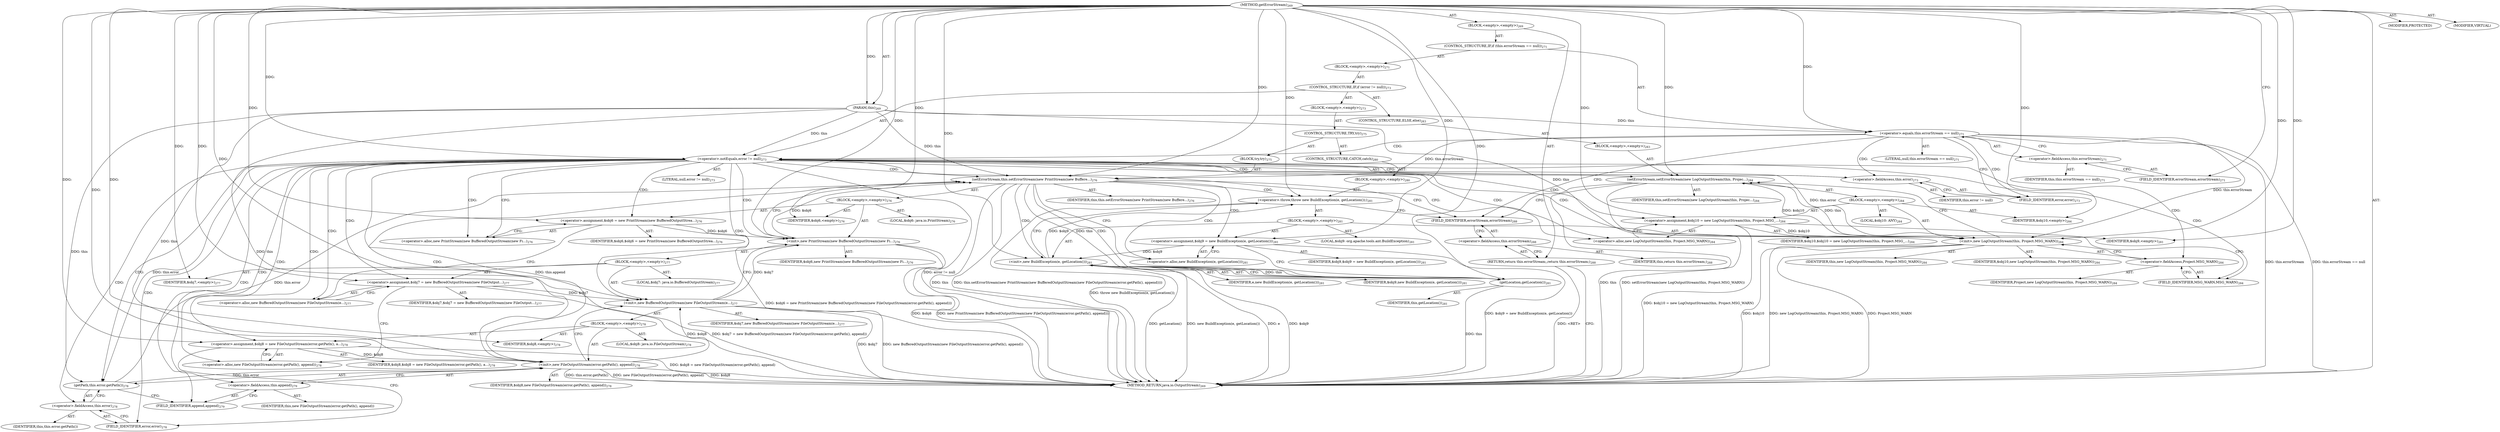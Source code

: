 digraph "getErrorStream" {  
"111669149702" [label = <(METHOD,getErrorStream)<SUB>269</SUB>> ]
"115964116997" [label = <(PARAM,this)<SUB>269</SUB>> ]
"25769803794" [label = <(BLOCK,&lt;empty&gt;,&lt;empty&gt;)<SUB>269</SUB>> ]
"47244640262" [label = <(CONTROL_STRUCTURE,IF,if (this.errorStream == null))<SUB>271</SUB>> ]
"30064771144" [label = <(&lt;operator&gt;.equals,this.errorStream == null)<SUB>271</SUB>> ]
"30064771145" [label = <(&lt;operator&gt;.fieldAccess,this.errorStream)<SUB>271</SUB>> ]
"68719476750" [label = <(IDENTIFIER,this,this.errorStream == null)<SUB>271</SUB>> ]
"55834574872" [label = <(FIELD_IDENTIFIER,errorStream,errorStream)<SUB>271</SUB>> ]
"90194313228" [label = <(LITERAL,null,this.errorStream == null)<SUB>271</SUB>> ]
"25769803795" [label = <(BLOCK,&lt;empty&gt;,&lt;empty&gt;)<SUB>271</SUB>> ]
"47244640263" [label = <(CONTROL_STRUCTURE,IF,if (error != null))<SUB>273</SUB>> ]
"30064771146" [label = <(&lt;operator&gt;.notEquals,error != null)<SUB>273</SUB>> ]
"30064771147" [label = <(&lt;operator&gt;.fieldAccess,this.error)<SUB>273</SUB>> ]
"68719476850" [label = <(IDENTIFIER,this,error != null)> ]
"55834574873" [label = <(FIELD_IDENTIFIER,error,error)<SUB>273</SUB>> ]
"90194313229" [label = <(LITERAL,null,error != null)<SUB>273</SUB>> ]
"25769803796" [label = <(BLOCK,&lt;empty&gt;,&lt;empty&gt;)<SUB>273</SUB>> ]
"47244640264" [label = <(CONTROL_STRUCTURE,TRY,try)<SUB>275</SUB>> ]
"25769803797" [label = <(BLOCK,try,try)<SUB>275</SUB>> ]
"30064771148" [label = <(setErrorStream,this.setErrorStream(new PrintStream(new Buffere...)<SUB>276</SUB>> ]
"68719476751" [label = <(IDENTIFIER,this,this.setErrorStream(new PrintStream(new Buffere...)<SUB>276</SUB>> ]
"25769803798" [label = <(BLOCK,&lt;empty&gt;,&lt;empty&gt;)<SUB>276</SUB>> ]
"94489280518" [label = <(LOCAL,$obj6: java.io.PrintStream)<SUB>276</SUB>> ]
"30064771149" [label = <(&lt;operator&gt;.assignment,$obj6 = new PrintStream(new BufferedOutputStrea...)<SUB>276</SUB>> ]
"68719476851" [label = <(IDENTIFIER,$obj6,$obj6 = new PrintStream(new BufferedOutputStrea...)<SUB>276</SUB>> ]
"30064771150" [label = <(&lt;operator&gt;.alloc,new PrintStream(new BufferedOutputStream(new Fi...)<SUB>276</SUB>> ]
"30064771151" [label = <(&lt;init&gt;,new PrintStream(new BufferedOutputStream(new Fi...)<SUB>276</SUB>> ]
"68719476852" [label = <(IDENTIFIER,$obj6,new PrintStream(new BufferedOutputStream(new Fi...)<SUB>276</SUB>> ]
"25769803799" [label = <(BLOCK,&lt;empty&gt;,&lt;empty&gt;)<SUB>277</SUB>> ]
"94489280519" [label = <(LOCAL,$obj7: java.io.BufferedOutputStream)<SUB>277</SUB>> ]
"30064771152" [label = <(&lt;operator&gt;.assignment,$obj7 = new BufferedOutputStream(new FileOutput...)<SUB>277</SUB>> ]
"68719476853" [label = <(IDENTIFIER,$obj7,$obj7 = new BufferedOutputStream(new FileOutput...)<SUB>277</SUB>> ]
"30064771153" [label = <(&lt;operator&gt;.alloc,new BufferedOutputStream(new FileOutputStream(e...)<SUB>277</SUB>> ]
"30064771154" [label = <(&lt;init&gt;,new BufferedOutputStream(new FileOutputStream(e...)<SUB>277</SUB>> ]
"68719476854" [label = <(IDENTIFIER,$obj7,new BufferedOutputStream(new FileOutputStream(e...)<SUB>277</SUB>> ]
"25769803800" [label = <(BLOCK,&lt;empty&gt;,&lt;empty&gt;)<SUB>278</SUB>> ]
"94489280520" [label = <(LOCAL,$obj8: java.io.FileOutputStream)<SUB>278</SUB>> ]
"30064771155" [label = <(&lt;operator&gt;.assignment,$obj8 = new FileOutputStream(error.getPath(), a...)<SUB>278</SUB>> ]
"68719476855" [label = <(IDENTIFIER,$obj8,$obj8 = new FileOutputStream(error.getPath(), a...)<SUB>278</SUB>> ]
"30064771156" [label = <(&lt;operator&gt;.alloc,new FileOutputStream(error.getPath(), append))<SUB>278</SUB>> ]
"30064771157" [label = <(&lt;init&gt;,new FileOutputStream(error.getPath(), append))<SUB>278</SUB>> ]
"68719476856" [label = <(IDENTIFIER,$obj8,new FileOutputStream(error.getPath(), append))<SUB>278</SUB>> ]
"30064771158" [label = <(getPath,this.error.getPath())<SUB>278</SUB>> ]
"30064771159" [label = <(&lt;operator&gt;.fieldAccess,this.error)<SUB>278</SUB>> ]
"68719476857" [label = <(IDENTIFIER,this,this.error.getPath())> ]
"55834574874" [label = <(FIELD_IDENTIFIER,error,error)<SUB>278</SUB>> ]
"30064771160" [label = <(&lt;operator&gt;.fieldAccess,this.append)<SUB>279</SUB>> ]
"68719476858" [label = <(IDENTIFIER,this,new FileOutputStream(error.getPath(), append))> ]
"55834574875" [label = <(FIELD_IDENTIFIER,append,append)<SUB>279</SUB>> ]
"68719476859" [label = <(IDENTIFIER,$obj8,&lt;empty&gt;)<SUB>278</SUB>> ]
"68719476860" [label = <(IDENTIFIER,$obj7,&lt;empty&gt;)<SUB>277</SUB>> ]
"68719476861" [label = <(IDENTIFIER,$obj6,&lt;empty&gt;)<SUB>276</SUB>> ]
"47244640265" [label = <(CONTROL_STRUCTURE,CATCH,catch)<SUB>280</SUB>> ]
"25769803801" [label = <(BLOCK,&lt;empty&gt;,&lt;empty&gt;)<SUB>280</SUB>> ]
"30064771161" [label = <(&lt;operator&gt;.throw,throw new BuildException(e, getLocation());)<SUB>281</SUB>> ]
"25769803802" [label = <(BLOCK,&lt;empty&gt;,&lt;empty&gt;)<SUB>281</SUB>> ]
"94489280521" [label = <(LOCAL,$obj9: org.apache.tools.ant.BuildException)<SUB>281</SUB>> ]
"30064771162" [label = <(&lt;operator&gt;.assignment,$obj9 = new BuildException(e, getLocation()))<SUB>281</SUB>> ]
"68719476862" [label = <(IDENTIFIER,$obj9,$obj9 = new BuildException(e, getLocation()))<SUB>281</SUB>> ]
"30064771163" [label = <(&lt;operator&gt;.alloc,new BuildException(e, getLocation()))<SUB>281</SUB>> ]
"30064771164" [label = <(&lt;init&gt;,new BuildException(e, getLocation()))<SUB>281</SUB>> ]
"68719476863" [label = <(IDENTIFIER,$obj9,new BuildException(e, getLocation()))<SUB>281</SUB>> ]
"68719476864" [label = <(IDENTIFIER,e,new BuildException(e, getLocation()))<SUB>281</SUB>> ]
"30064771165" [label = <(getLocation,getLocation())<SUB>281</SUB>> ]
"68719476752" [label = <(IDENTIFIER,this,getLocation())<SUB>281</SUB>> ]
"68719476865" [label = <(IDENTIFIER,$obj9,&lt;empty&gt;)<SUB>281</SUB>> ]
"47244640266" [label = <(CONTROL_STRUCTURE,ELSE,else)<SUB>283</SUB>> ]
"25769803803" [label = <(BLOCK,&lt;empty&gt;,&lt;empty&gt;)<SUB>283</SUB>> ]
"30064771166" [label = <(setErrorStream,setErrorStream(new LogOutputStream(this, Projec...)<SUB>284</SUB>> ]
"68719476754" [label = <(IDENTIFIER,this,setErrorStream(new LogOutputStream(this, Projec...)<SUB>284</SUB>> ]
"25769803804" [label = <(BLOCK,&lt;empty&gt;,&lt;empty&gt;)<SUB>284</SUB>> ]
"94489280522" [label = <(LOCAL,$obj10: ANY)<SUB>284</SUB>> ]
"30064771167" [label = <(&lt;operator&gt;.assignment,$obj10 = new LogOutputStream(this, Project.MSG_...)<SUB>284</SUB>> ]
"68719476866" [label = <(IDENTIFIER,$obj10,$obj10 = new LogOutputStream(this, Project.MSG_...)<SUB>284</SUB>> ]
"30064771168" [label = <(&lt;operator&gt;.alloc,new LogOutputStream(this, Project.MSG_WARN))<SUB>284</SUB>> ]
"30064771169" [label = <(&lt;init&gt;,new LogOutputStream(this, Project.MSG_WARN))<SUB>284</SUB>> ]
"68719476867" [label = <(IDENTIFIER,$obj10,new LogOutputStream(this, Project.MSG_WARN))<SUB>284</SUB>> ]
"68719476753" [label = <(IDENTIFIER,this,new LogOutputStream(this, Project.MSG_WARN))<SUB>284</SUB>> ]
"30064771170" [label = <(&lt;operator&gt;.fieldAccess,Project.MSG_WARN)<SUB>284</SUB>> ]
"68719476868" [label = <(IDENTIFIER,Project,new LogOutputStream(this, Project.MSG_WARN))<SUB>284</SUB>> ]
"55834574876" [label = <(FIELD_IDENTIFIER,MSG_WARN,MSG_WARN)<SUB>284</SUB>> ]
"68719476869" [label = <(IDENTIFIER,$obj10,&lt;empty&gt;)<SUB>284</SUB>> ]
"146028888066" [label = <(RETURN,return this.errorStream;,return this.errorStream;)<SUB>288</SUB>> ]
"30064771171" [label = <(&lt;operator&gt;.fieldAccess,this.errorStream)<SUB>288</SUB>> ]
"68719476755" [label = <(IDENTIFIER,this,return this.errorStream;)<SUB>288</SUB>> ]
"55834574877" [label = <(FIELD_IDENTIFIER,errorStream,errorStream)<SUB>288</SUB>> ]
"133143986214" [label = <(MODIFIER,PROTECTED)> ]
"133143986215" [label = <(MODIFIER,VIRTUAL)> ]
"128849018886" [label = <(METHOD_RETURN,java.io.OutputStream)<SUB>269</SUB>> ]
  "111669149702" -> "115964116997"  [ label = "AST: "] 
  "111669149702" -> "25769803794"  [ label = "AST: "] 
  "111669149702" -> "133143986214"  [ label = "AST: "] 
  "111669149702" -> "133143986215"  [ label = "AST: "] 
  "111669149702" -> "128849018886"  [ label = "AST: "] 
  "25769803794" -> "47244640262"  [ label = "AST: "] 
  "25769803794" -> "146028888066"  [ label = "AST: "] 
  "47244640262" -> "30064771144"  [ label = "AST: "] 
  "47244640262" -> "25769803795"  [ label = "AST: "] 
  "30064771144" -> "30064771145"  [ label = "AST: "] 
  "30064771144" -> "90194313228"  [ label = "AST: "] 
  "30064771145" -> "68719476750"  [ label = "AST: "] 
  "30064771145" -> "55834574872"  [ label = "AST: "] 
  "25769803795" -> "47244640263"  [ label = "AST: "] 
  "47244640263" -> "30064771146"  [ label = "AST: "] 
  "47244640263" -> "25769803796"  [ label = "AST: "] 
  "47244640263" -> "47244640266"  [ label = "AST: "] 
  "30064771146" -> "30064771147"  [ label = "AST: "] 
  "30064771146" -> "90194313229"  [ label = "AST: "] 
  "30064771147" -> "68719476850"  [ label = "AST: "] 
  "30064771147" -> "55834574873"  [ label = "AST: "] 
  "25769803796" -> "47244640264"  [ label = "AST: "] 
  "47244640264" -> "25769803797"  [ label = "AST: "] 
  "47244640264" -> "47244640265"  [ label = "AST: "] 
  "25769803797" -> "30064771148"  [ label = "AST: "] 
  "30064771148" -> "68719476751"  [ label = "AST: "] 
  "30064771148" -> "25769803798"  [ label = "AST: "] 
  "25769803798" -> "94489280518"  [ label = "AST: "] 
  "25769803798" -> "30064771149"  [ label = "AST: "] 
  "25769803798" -> "30064771151"  [ label = "AST: "] 
  "25769803798" -> "68719476861"  [ label = "AST: "] 
  "30064771149" -> "68719476851"  [ label = "AST: "] 
  "30064771149" -> "30064771150"  [ label = "AST: "] 
  "30064771151" -> "68719476852"  [ label = "AST: "] 
  "30064771151" -> "25769803799"  [ label = "AST: "] 
  "25769803799" -> "94489280519"  [ label = "AST: "] 
  "25769803799" -> "30064771152"  [ label = "AST: "] 
  "25769803799" -> "30064771154"  [ label = "AST: "] 
  "25769803799" -> "68719476860"  [ label = "AST: "] 
  "30064771152" -> "68719476853"  [ label = "AST: "] 
  "30064771152" -> "30064771153"  [ label = "AST: "] 
  "30064771154" -> "68719476854"  [ label = "AST: "] 
  "30064771154" -> "25769803800"  [ label = "AST: "] 
  "25769803800" -> "94489280520"  [ label = "AST: "] 
  "25769803800" -> "30064771155"  [ label = "AST: "] 
  "25769803800" -> "30064771157"  [ label = "AST: "] 
  "25769803800" -> "68719476859"  [ label = "AST: "] 
  "30064771155" -> "68719476855"  [ label = "AST: "] 
  "30064771155" -> "30064771156"  [ label = "AST: "] 
  "30064771157" -> "68719476856"  [ label = "AST: "] 
  "30064771157" -> "30064771158"  [ label = "AST: "] 
  "30064771157" -> "30064771160"  [ label = "AST: "] 
  "30064771158" -> "30064771159"  [ label = "AST: "] 
  "30064771159" -> "68719476857"  [ label = "AST: "] 
  "30064771159" -> "55834574874"  [ label = "AST: "] 
  "30064771160" -> "68719476858"  [ label = "AST: "] 
  "30064771160" -> "55834574875"  [ label = "AST: "] 
  "47244640265" -> "25769803801"  [ label = "AST: "] 
  "25769803801" -> "30064771161"  [ label = "AST: "] 
  "30064771161" -> "25769803802"  [ label = "AST: "] 
  "25769803802" -> "94489280521"  [ label = "AST: "] 
  "25769803802" -> "30064771162"  [ label = "AST: "] 
  "25769803802" -> "30064771164"  [ label = "AST: "] 
  "25769803802" -> "68719476865"  [ label = "AST: "] 
  "30064771162" -> "68719476862"  [ label = "AST: "] 
  "30064771162" -> "30064771163"  [ label = "AST: "] 
  "30064771164" -> "68719476863"  [ label = "AST: "] 
  "30064771164" -> "68719476864"  [ label = "AST: "] 
  "30064771164" -> "30064771165"  [ label = "AST: "] 
  "30064771165" -> "68719476752"  [ label = "AST: "] 
  "47244640266" -> "25769803803"  [ label = "AST: "] 
  "25769803803" -> "30064771166"  [ label = "AST: "] 
  "30064771166" -> "68719476754"  [ label = "AST: "] 
  "30064771166" -> "25769803804"  [ label = "AST: "] 
  "25769803804" -> "94489280522"  [ label = "AST: "] 
  "25769803804" -> "30064771167"  [ label = "AST: "] 
  "25769803804" -> "30064771169"  [ label = "AST: "] 
  "25769803804" -> "68719476869"  [ label = "AST: "] 
  "30064771167" -> "68719476866"  [ label = "AST: "] 
  "30064771167" -> "30064771168"  [ label = "AST: "] 
  "30064771169" -> "68719476867"  [ label = "AST: "] 
  "30064771169" -> "68719476753"  [ label = "AST: "] 
  "30064771169" -> "30064771170"  [ label = "AST: "] 
  "30064771170" -> "68719476868"  [ label = "AST: "] 
  "30064771170" -> "55834574876"  [ label = "AST: "] 
  "146028888066" -> "30064771171"  [ label = "AST: "] 
  "30064771171" -> "68719476755"  [ label = "AST: "] 
  "30064771171" -> "55834574877"  [ label = "AST: "] 
  "146028888066" -> "128849018886"  [ label = "CFG: "] 
  "30064771144" -> "55834574873"  [ label = "CFG: "] 
  "30064771144" -> "55834574877"  [ label = "CFG: "] 
  "30064771171" -> "146028888066"  [ label = "CFG: "] 
  "30064771145" -> "30064771144"  [ label = "CFG: "] 
  "55834574877" -> "30064771171"  [ label = "CFG: "] 
  "55834574872" -> "30064771145"  [ label = "CFG: "] 
  "30064771146" -> "30064771150"  [ label = "CFG: "] 
  "30064771146" -> "30064771168"  [ label = "CFG: "] 
  "30064771147" -> "30064771146"  [ label = "CFG: "] 
  "55834574873" -> "30064771147"  [ label = "CFG: "] 
  "30064771166" -> "55834574877"  [ label = "CFG: "] 
  "30064771148" -> "30064771163"  [ label = "CFG: "] 
  "30064771148" -> "55834574877"  [ label = "CFG: "] 
  "30064771161" -> "55834574877"  [ label = "CFG: "] 
  "30064771167" -> "55834574876"  [ label = "CFG: "] 
  "30064771169" -> "30064771166"  [ label = "CFG: "] 
  "30064771149" -> "30064771153"  [ label = "CFG: "] 
  "30064771151" -> "30064771148"  [ label = "CFG: "] 
  "30064771168" -> "30064771167"  [ label = "CFG: "] 
  "30064771170" -> "30064771169"  [ label = "CFG: "] 
  "30064771150" -> "30064771149"  [ label = "CFG: "] 
  "30064771162" -> "30064771165"  [ label = "CFG: "] 
  "30064771164" -> "30064771161"  [ label = "CFG: "] 
  "55834574876" -> "30064771170"  [ label = "CFG: "] 
  "30064771152" -> "30064771156"  [ label = "CFG: "] 
  "30064771154" -> "30064771151"  [ label = "CFG: "] 
  "30064771163" -> "30064771162"  [ label = "CFG: "] 
  "30064771165" -> "30064771164"  [ label = "CFG: "] 
  "30064771153" -> "30064771152"  [ label = "CFG: "] 
  "30064771155" -> "55834574874"  [ label = "CFG: "] 
  "30064771157" -> "30064771154"  [ label = "CFG: "] 
  "30064771156" -> "30064771155"  [ label = "CFG: "] 
  "30064771158" -> "55834574875"  [ label = "CFG: "] 
  "30064771160" -> "30064771157"  [ label = "CFG: "] 
  "30064771159" -> "30064771158"  [ label = "CFG: "] 
  "55834574875" -> "30064771160"  [ label = "CFG: "] 
  "55834574874" -> "30064771159"  [ label = "CFG: "] 
  "111669149702" -> "55834574872"  [ label = "CFG: "] 
  "146028888066" -> "128849018886"  [ label = "DDG: &lt;RET&gt;"] 
  "115964116997" -> "128849018886"  [ label = "DDG: this"] 
  "30064771144" -> "128849018886"  [ label = "DDG: this.errorStream"] 
  "30064771144" -> "128849018886"  [ label = "DDG: this.errorStream == null"] 
  "30064771146" -> "128849018886"  [ label = "DDG: error != null"] 
  "30064771166" -> "128849018886"  [ label = "DDG: this"] 
  "30064771167" -> "128849018886"  [ label = "DDG: $obj10 = new LogOutputStream(this, Project.MSG_WARN)"] 
  "30064771169" -> "128849018886"  [ label = "DDG: $obj10"] 
  "30064771169" -> "128849018886"  [ label = "DDG: Project.MSG_WARN"] 
  "30064771169" -> "128849018886"  [ label = "DDG: new LogOutputStream(this, Project.MSG_WARN)"] 
  "30064771166" -> "128849018886"  [ label = "DDG: setErrorStream(new LogOutputStream(this, Project.MSG_WARN))"] 
  "30064771148" -> "128849018886"  [ label = "DDG: this"] 
  "30064771149" -> "128849018886"  [ label = "DDG: $obj6 = new PrintStream(new BufferedOutputStream(new FileOutputStream(error.getPath(), append)))"] 
  "30064771151" -> "128849018886"  [ label = "DDG: $obj6"] 
  "30064771152" -> "128849018886"  [ label = "DDG: $obj7 = new BufferedOutputStream(new FileOutputStream(error.getPath(), append))"] 
  "30064771154" -> "128849018886"  [ label = "DDG: $obj7"] 
  "30064771155" -> "128849018886"  [ label = "DDG: $obj8 = new FileOutputStream(error.getPath(), append)"] 
  "30064771157" -> "128849018886"  [ label = "DDG: $obj8"] 
  "30064771157" -> "128849018886"  [ label = "DDG: this.error.getPath()"] 
  "30064771157" -> "128849018886"  [ label = "DDG: new FileOutputStream(error.getPath(), append)"] 
  "30064771154" -> "128849018886"  [ label = "DDG: new BufferedOutputStream(new FileOutputStream(error.getPath(), append))"] 
  "30064771151" -> "128849018886"  [ label = "DDG: new PrintStream(new BufferedOutputStream(new FileOutputStream(error.getPath(), append)))"] 
  "30064771148" -> "128849018886"  [ label = "DDG: this.setErrorStream(new PrintStream(new BufferedOutputStream(new FileOutputStream(error.getPath(), append))))"] 
  "30064771162" -> "128849018886"  [ label = "DDG: $obj9 = new BuildException(e, getLocation())"] 
  "30064771164" -> "128849018886"  [ label = "DDG: $obj9"] 
  "30064771165" -> "128849018886"  [ label = "DDG: this"] 
  "30064771164" -> "128849018886"  [ label = "DDG: getLocation()"] 
  "30064771164" -> "128849018886"  [ label = "DDG: new BuildException(e, getLocation())"] 
  "30064771161" -> "128849018886"  [ label = "DDG: throw new BuildException(e, getLocation());"] 
  "30064771164" -> "128849018886"  [ label = "DDG: e"] 
  "111669149702" -> "115964116997"  [ label = "DDG: "] 
  "115964116997" -> "30064771144"  [ label = "DDG: this"] 
  "111669149702" -> "30064771144"  [ label = "DDG: "] 
  "115964116997" -> "30064771146"  [ label = "DDG: this"] 
  "111669149702" -> "30064771146"  [ label = "DDG: "] 
  "30064771169" -> "30064771166"  [ label = "DDG: this"] 
  "111669149702" -> "30064771166"  [ label = "DDG: "] 
  "30064771169" -> "30064771166"  [ label = "DDG: $obj10"] 
  "115964116997" -> "30064771148"  [ label = "DDG: this"] 
  "30064771144" -> "30064771148"  [ label = "DDG: this.errorStream"] 
  "30064771158" -> "30064771148"  [ label = "DDG: this.error"] 
  "30064771157" -> "30064771148"  [ label = "DDG: this.append"] 
  "111669149702" -> "30064771148"  [ label = "DDG: "] 
  "30064771151" -> "30064771148"  [ label = "DDG: $obj6"] 
  "111669149702" -> "30064771167"  [ label = "DDG: "] 
  "111669149702" -> "68719476869"  [ label = "DDG: "] 
  "111669149702" -> "30064771149"  [ label = "DDG: "] 
  "111669149702" -> "68719476861"  [ label = "DDG: "] 
  "30064771164" -> "30064771161"  [ label = "DDG: $obj9"] 
  "111669149702" -> "30064771161"  [ label = "DDG: "] 
  "30064771167" -> "30064771169"  [ label = "DDG: $obj10"] 
  "111669149702" -> "30064771169"  [ label = "DDG: "] 
  "115964116997" -> "30064771169"  [ label = "DDG: this"] 
  "30064771144" -> "30064771169"  [ label = "DDG: this.errorStream"] 
  "30064771146" -> "30064771169"  [ label = "DDG: this.error"] 
  "30064771149" -> "30064771151"  [ label = "DDG: $obj6"] 
  "111669149702" -> "30064771151"  [ label = "DDG: "] 
  "30064771154" -> "30064771151"  [ label = "DDG: $obj7"] 
  "111669149702" -> "30064771162"  [ label = "DDG: "] 
  "111669149702" -> "68719476865"  [ label = "DDG: "] 
  "111669149702" -> "30064771152"  [ label = "DDG: "] 
  "111669149702" -> "68719476860"  [ label = "DDG: "] 
  "30064771162" -> "30064771164"  [ label = "DDG: $obj9"] 
  "111669149702" -> "30064771164"  [ label = "DDG: "] 
  "30064771165" -> "30064771164"  [ label = "DDG: this"] 
  "30064771152" -> "30064771154"  [ label = "DDG: $obj7"] 
  "111669149702" -> "30064771154"  [ label = "DDG: "] 
  "30064771157" -> "30064771154"  [ label = "DDG: $obj8"] 
  "30064771148" -> "30064771165"  [ label = "DDG: this"] 
  "111669149702" -> "30064771165"  [ label = "DDG: "] 
  "111669149702" -> "30064771155"  [ label = "DDG: "] 
  "111669149702" -> "68719476859"  [ label = "DDG: "] 
  "30064771155" -> "30064771157"  [ label = "DDG: $obj8"] 
  "111669149702" -> "30064771157"  [ label = "DDG: "] 
  "30064771158" -> "30064771157"  [ label = "DDG: this.error"] 
  "115964116997" -> "30064771157"  [ label = "DDG: this"] 
  "115964116997" -> "30064771158"  [ label = "DDG: this"] 
  "30064771146" -> "30064771158"  [ label = "DDG: this.error"] 
  "30064771144" -> "30064771147"  [ label = "CDG: "] 
  "30064771144" -> "30064771146"  [ label = "CDG: "] 
  "30064771144" -> "55834574873"  [ label = "CDG: "] 
  "30064771146" -> "30064771150"  [ label = "CDG: "] 
  "30064771146" -> "30064771149"  [ label = "CDG: "] 
  "30064771146" -> "30064771148"  [ label = "CDG: "] 
  "30064771146" -> "30064771158"  [ label = "CDG: "] 
  "30064771146" -> "55834574876"  [ label = "CDG: "] 
  "30064771146" -> "30064771157"  [ label = "CDG: "] 
  "30064771146" -> "55834574875"  [ label = "CDG: "] 
  "30064771146" -> "30064771156"  [ label = "CDG: "] 
  "30064771146" -> "55834574874"  [ label = "CDG: "] 
  "30064771146" -> "30064771155"  [ label = "CDG: "] 
  "30064771146" -> "30064771154"  [ label = "CDG: "] 
  "30064771146" -> "30064771153"  [ label = "CDG: "] 
  "30064771146" -> "30064771152"  [ label = "CDG: "] 
  "30064771146" -> "30064771151"  [ label = "CDG: "] 
  "30064771146" -> "30064771166"  [ label = "CDG: "] 
  "30064771146" -> "30064771160"  [ label = "CDG: "] 
  "30064771146" -> "30064771159"  [ label = "CDG: "] 
  "30064771146" -> "30064771170"  [ label = "CDG: "] 
  "30064771146" -> "30064771169"  [ label = "CDG: "] 
  "30064771146" -> "30064771168"  [ label = "CDG: "] 
  "30064771146" -> "30064771167"  [ label = "CDG: "] 
  "30064771148" -> "30064771165"  [ label = "CDG: "] 
  "30064771148" -> "30064771164"  [ label = "CDG: "] 
  "30064771148" -> "30064771163"  [ label = "CDG: "] 
  "30064771148" -> "30064771162"  [ label = "CDG: "] 
  "30064771148" -> "30064771161"  [ label = "CDG: "] 
}
